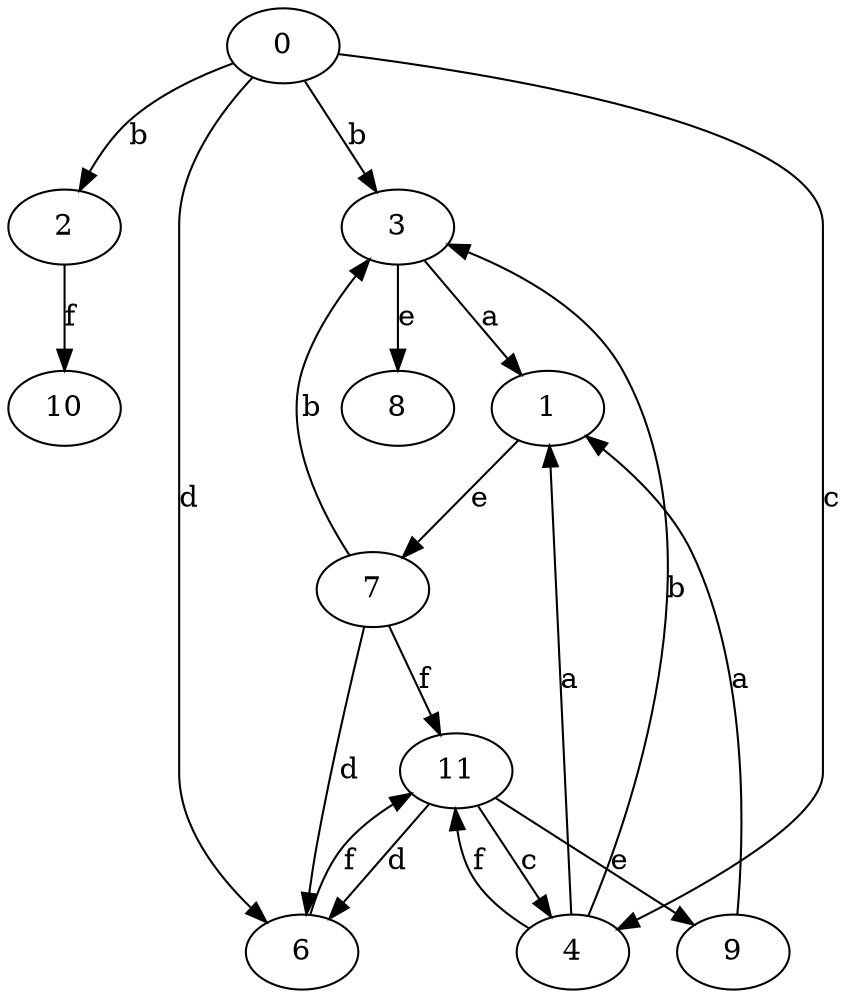 strict digraph  {
0;
1;
2;
3;
4;
6;
7;
8;
9;
10;
11;
0 -> 2  [label=b];
0 -> 3  [label=b];
0 -> 4  [label=c];
0 -> 6  [label=d];
1 -> 7  [label=e];
2 -> 10  [label=f];
3 -> 1  [label=a];
3 -> 8  [label=e];
4 -> 1  [label=a];
4 -> 3  [label=b];
4 -> 11  [label=f];
6 -> 11  [label=f];
7 -> 3  [label=b];
7 -> 6  [label=d];
7 -> 11  [label=f];
9 -> 1  [label=a];
11 -> 4  [label=c];
11 -> 6  [label=d];
11 -> 9  [label=e];
}
